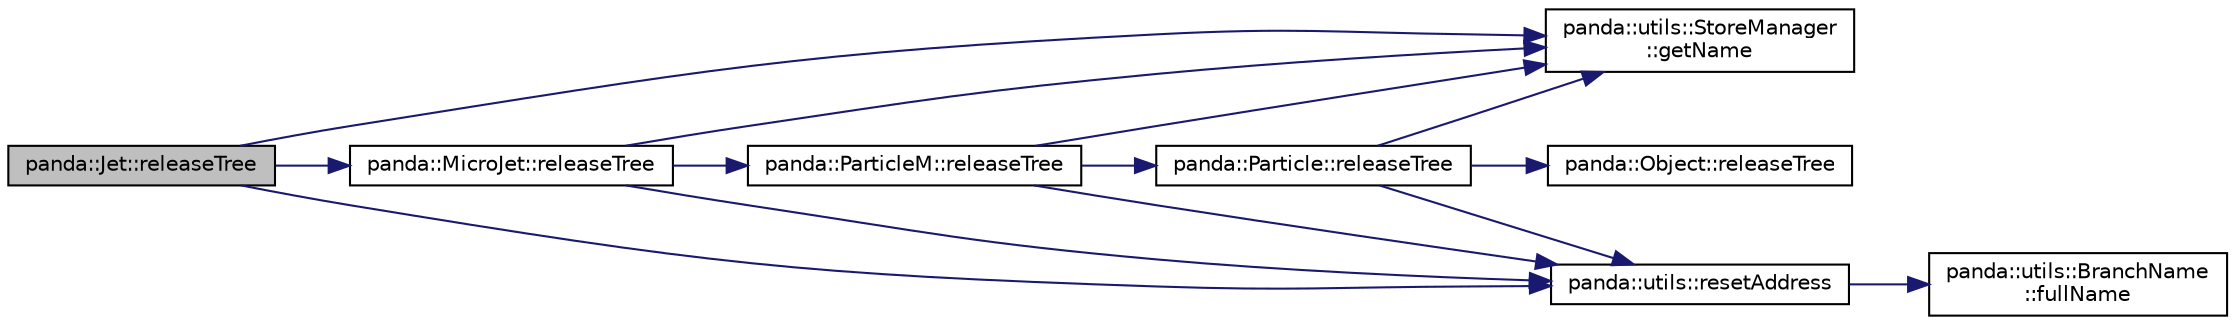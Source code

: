 digraph "panda::Jet::releaseTree"
{
 // INTERACTIVE_SVG=YES
  edge [fontname="Helvetica",fontsize="10",labelfontname="Helvetica",labelfontsize="10"];
  node [fontname="Helvetica",fontsize="10",shape=record];
  rankdir="LR";
  Node1 [label="panda::Jet::releaseTree",height=0.2,width=0.4,color="black", fillcolor="grey75", style="filled" fontcolor="black"];
  Node1 -> Node2 [color="midnightblue",fontsize="10",style="solid"];
  Node2 [label="panda::MicroJet::releaseTree",height=0.2,width=0.4,color="black", fillcolor="white", style="filled",URL="$classpanda_1_1MicroJet.html#a1f12baa07c2b52599be1e7808da40742",tooltip="Reset the branch pointer to unlink the branch from this object. "];
  Node2 -> Node3 [color="midnightblue",fontsize="10",style="solid"];
  Node3 [label="panda::ParticleM::releaseTree",height=0.2,width=0.4,color="black", fillcolor="white", style="filled",URL="$classpanda_1_1ParticleM.html#a0315a281e15ff66329eef5169b162e8e",tooltip="Reset the branch pointer to unlink the branch from this object. "];
  Node3 -> Node4 [color="midnightblue",fontsize="10",style="solid"];
  Node4 [label="panda::Particle::releaseTree",height=0.2,width=0.4,color="black", fillcolor="white", style="filled",URL="$classpanda_1_1Particle.html#a8fb6fa0b4316967da573181262727142",tooltip="Reset the branch pointer to unlink the branch from this object. "];
  Node4 -> Node5 [color="midnightblue",fontsize="10",style="solid"];
  Node5 [label="panda::Object::releaseTree",height=0.2,width=0.4,color="black", fillcolor="white", style="filled",URL="$classpanda_1_1Object.html#aaf58438092b42a89b838ce12c6a23833",tooltip="Reset the branch pointer to unlink the branch from this object. "];
  Node4 -> Node6 [color="midnightblue",fontsize="10",style="solid"];
  Node6 [label="panda::utils::StoreManager\l::getName",height=0.2,width=0.4,color="black", fillcolor="white", style="filled",URL="$classpanda_1_1utils_1_1StoreManager.html#a6f30ec459d951e84a1196b7e2ffdcf49"];
  Node4 -> Node7 [color="midnightblue",fontsize="10",style="solid"];
  Node7 [label="panda::utils::resetAddress",height=0.2,width=0.4,color="black", fillcolor="white", style="filled",URL="$namespacepanda_1_1utils.html#a82a8530e64fbdf917cf9b8659065f98b"];
  Node7 -> Node8 [color="midnightblue",fontsize="10",style="solid"];
  Node8 [label="panda::utils::BranchName\l::fullName",height=0.2,width=0.4,color="black", fillcolor="white", style="filled",URL="$classpanda_1_1utils_1_1BranchName.html#a13958ff4a9d554d2c057c600b4f70412",tooltip="Prepend the branch name with &lt;objName.&gt;. "];
  Node3 -> Node6 [color="midnightblue",fontsize="10",style="solid"];
  Node3 -> Node7 [color="midnightblue",fontsize="10",style="solid"];
  Node2 -> Node6 [color="midnightblue",fontsize="10",style="solid"];
  Node2 -> Node7 [color="midnightblue",fontsize="10",style="solid"];
  Node1 -> Node6 [color="midnightblue",fontsize="10",style="solid"];
  Node1 -> Node7 [color="midnightblue",fontsize="10",style="solid"];
}
